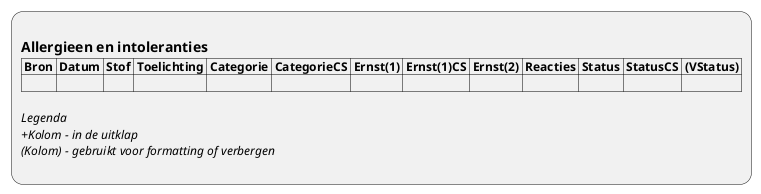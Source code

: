 @startuml ViewDefinition-AllergyIntolerance
:
== Allergieen en intoleranties
|= Bron |= Datum |= Stof |= Toelichting |= Categorie |= CategorieCS |= Ernst(1) |= Ernst(1)CS |= Ernst(2) |= Reacties |= Status |= StatusCS |= (VStatus) |
| |

//Legenda//
//+Kolom - in de uitklap//
//(Kolom) - gebruikt voor formatting of verbergen//
;
@enduml
